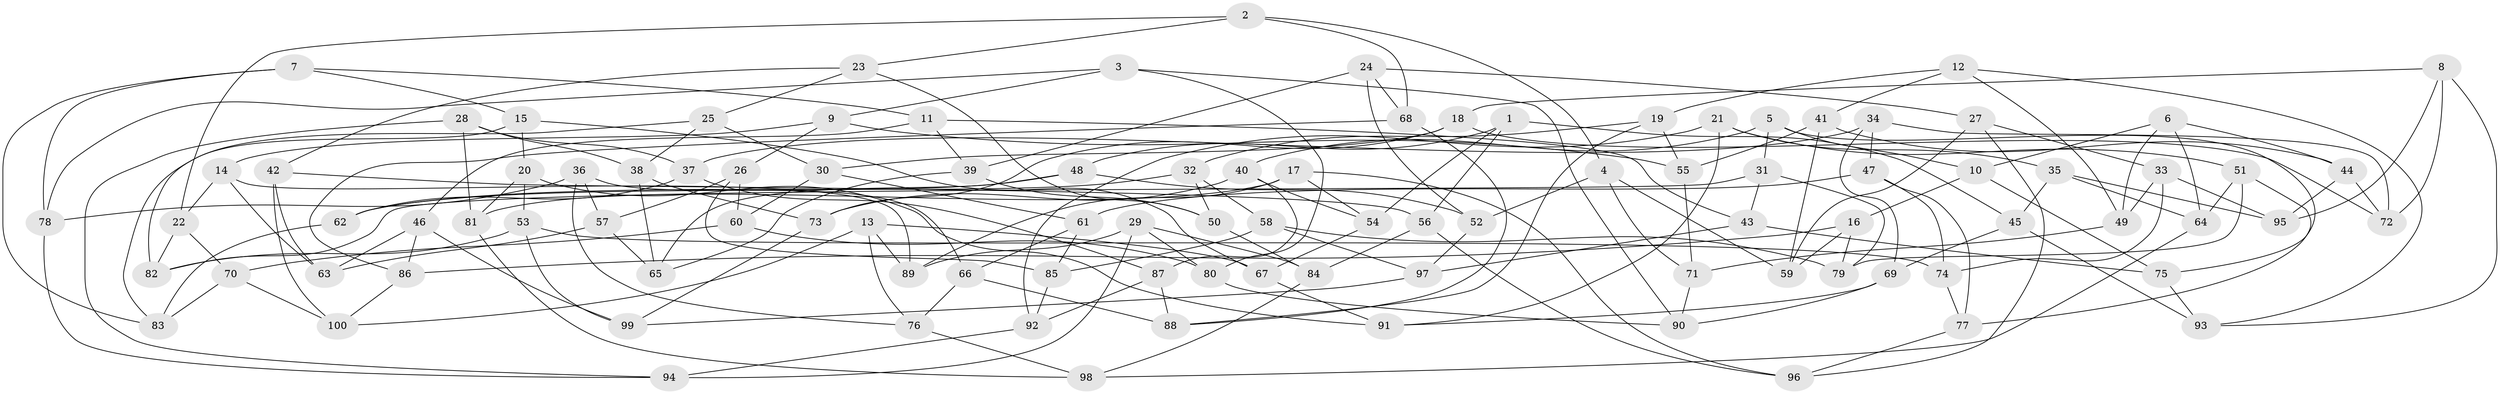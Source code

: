 // Generated by graph-tools (version 1.1) at 2025/11/02/21/25 10:11:16]
// undirected, 100 vertices, 200 edges
graph export_dot {
graph [start="1"]
  node [color=gray90,style=filled];
  1;
  2;
  3;
  4;
  5;
  6;
  7;
  8;
  9;
  10;
  11;
  12;
  13;
  14;
  15;
  16;
  17;
  18;
  19;
  20;
  21;
  22;
  23;
  24;
  25;
  26;
  27;
  28;
  29;
  30;
  31;
  32;
  33;
  34;
  35;
  36;
  37;
  38;
  39;
  40;
  41;
  42;
  43;
  44;
  45;
  46;
  47;
  48;
  49;
  50;
  51;
  52;
  53;
  54;
  55;
  56;
  57;
  58;
  59;
  60;
  61;
  62;
  63;
  64;
  65;
  66;
  67;
  68;
  69;
  70;
  71;
  72;
  73;
  74;
  75;
  76;
  77;
  78;
  79;
  80;
  81;
  82;
  83;
  84;
  85;
  86;
  87;
  88;
  89;
  90;
  91;
  92;
  93;
  94;
  95;
  96;
  97;
  98;
  99;
  100;
  1 -- 54;
  1 -- 48;
  1 -- 56;
  1 -- 45;
  2 -- 68;
  2 -- 23;
  2 -- 22;
  2 -- 4;
  3 -- 78;
  3 -- 90;
  3 -- 9;
  3 -- 80;
  4 -- 71;
  4 -- 52;
  4 -- 59;
  5 -- 40;
  5 -- 10;
  5 -- 31;
  5 -- 75;
  6 -- 10;
  6 -- 64;
  6 -- 44;
  6 -- 49;
  7 -- 11;
  7 -- 83;
  7 -- 15;
  7 -- 78;
  8 -- 93;
  8 -- 18;
  8 -- 95;
  8 -- 72;
  9 -- 14;
  9 -- 26;
  9 -- 55;
  10 -- 75;
  10 -- 16;
  11 -- 46;
  11 -- 39;
  11 -- 43;
  12 -- 93;
  12 -- 19;
  12 -- 41;
  12 -- 49;
  13 -- 67;
  13 -- 100;
  13 -- 76;
  13 -- 89;
  14 -- 89;
  14 -- 63;
  14 -- 22;
  15 -- 67;
  15 -- 20;
  15 -- 82;
  16 -- 59;
  16 -- 86;
  16 -- 79;
  17 -- 96;
  17 -- 54;
  17 -- 81;
  17 -- 89;
  18 -- 30;
  18 -- 73;
  18 -- 72;
  19 -- 88;
  19 -- 55;
  19 -- 32;
  20 -- 53;
  20 -- 81;
  20 -- 91;
  21 -- 51;
  21 -- 92;
  21 -- 91;
  21 -- 35;
  22 -- 70;
  22 -- 82;
  23 -- 25;
  23 -- 50;
  23 -- 42;
  24 -- 68;
  24 -- 52;
  24 -- 27;
  24 -- 39;
  25 -- 83;
  25 -- 30;
  25 -- 38;
  26 -- 57;
  26 -- 85;
  26 -- 60;
  27 -- 96;
  27 -- 59;
  27 -- 33;
  28 -- 38;
  28 -- 37;
  28 -- 94;
  28 -- 81;
  29 -- 89;
  29 -- 94;
  29 -- 84;
  29 -- 80;
  30 -- 60;
  30 -- 61;
  31 -- 82;
  31 -- 43;
  31 -- 79;
  32 -- 62;
  32 -- 58;
  32 -- 50;
  33 -- 74;
  33 -- 49;
  33 -- 95;
  34 -- 72;
  34 -- 69;
  34 -- 47;
  34 -- 37;
  35 -- 64;
  35 -- 45;
  35 -- 95;
  36 -- 66;
  36 -- 76;
  36 -- 57;
  36 -- 78;
  37 -- 87;
  37 -- 62;
  38 -- 73;
  38 -- 65;
  39 -- 65;
  39 -- 50;
  40 -- 54;
  40 -- 73;
  40 -- 87;
  41 -- 55;
  41 -- 44;
  41 -- 59;
  42 -- 63;
  42 -- 56;
  42 -- 100;
  43 -- 97;
  43 -- 75;
  44 -- 72;
  44 -- 95;
  45 -- 93;
  45 -- 69;
  46 -- 86;
  46 -- 99;
  46 -- 63;
  47 -- 77;
  47 -- 74;
  47 -- 61;
  48 -- 52;
  48 -- 62;
  48 -- 65;
  49 -- 71;
  50 -- 84;
  51 -- 64;
  51 -- 79;
  51 -- 77;
  52 -- 97;
  53 -- 82;
  53 -- 99;
  53 -- 74;
  54 -- 67;
  55 -- 71;
  56 -- 96;
  56 -- 84;
  57 -- 63;
  57 -- 65;
  58 -- 79;
  58 -- 97;
  58 -- 85;
  60 -- 80;
  60 -- 70;
  61 -- 85;
  61 -- 66;
  62 -- 83;
  64 -- 98;
  66 -- 76;
  66 -- 88;
  67 -- 91;
  68 -- 86;
  68 -- 88;
  69 -- 90;
  69 -- 91;
  70 -- 100;
  70 -- 83;
  71 -- 90;
  73 -- 99;
  74 -- 77;
  75 -- 93;
  76 -- 98;
  77 -- 96;
  78 -- 94;
  80 -- 90;
  81 -- 98;
  84 -- 98;
  85 -- 92;
  86 -- 100;
  87 -- 88;
  87 -- 92;
  92 -- 94;
  97 -- 99;
}
